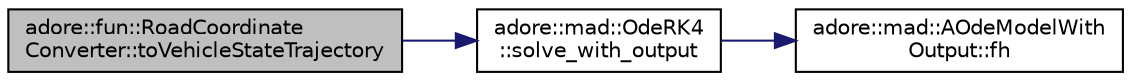 digraph "adore::fun::RoadCoordinateConverter::toVehicleStateTrajectory"
{
 // LATEX_PDF_SIZE
  edge [fontname="Helvetica",fontsize="10",labelfontname="Helvetica",labelfontsize="10"];
  node [fontname="Helvetica",fontsize="10",shape=record];
  rankdir="LR";
  Node1 [label="adore::fun::RoadCoordinate\lConverter::toVehicleStateTrajectory",height=0.2,width=0.4,color="black", fillcolor="grey75", style="filled", fontcolor="black",tooltip=" "];
  Node1 -> Node2 [color="midnightblue",fontsize="10",style="solid",fontname="Helvetica"];
  Node2 [label="adore::mad::OdeRK4\l::solve_with_output",height=0.2,width=0.4,color="black", fillcolor="white", style="filled",URL="$classadore_1_1mad_1_1OdeRK4.html#adf363634b4b9ddace6f0629cbcdf8b0e",tooltip=" "];
  Node2 -> Node3 [color="midnightblue",fontsize="10",style="solid",fontname="Helvetica"];
  Node3 [label="adore::mad::AOdeModelWith\lOutput::fh",height=0.2,width=0.4,color="black", fillcolor="white", style="filled",URL="$classadore_1_1mad_1_1AOdeModelWithOutput.html#a1548d343043d692bdb23dc5d03adc4f4",tooltip=" "];
}
